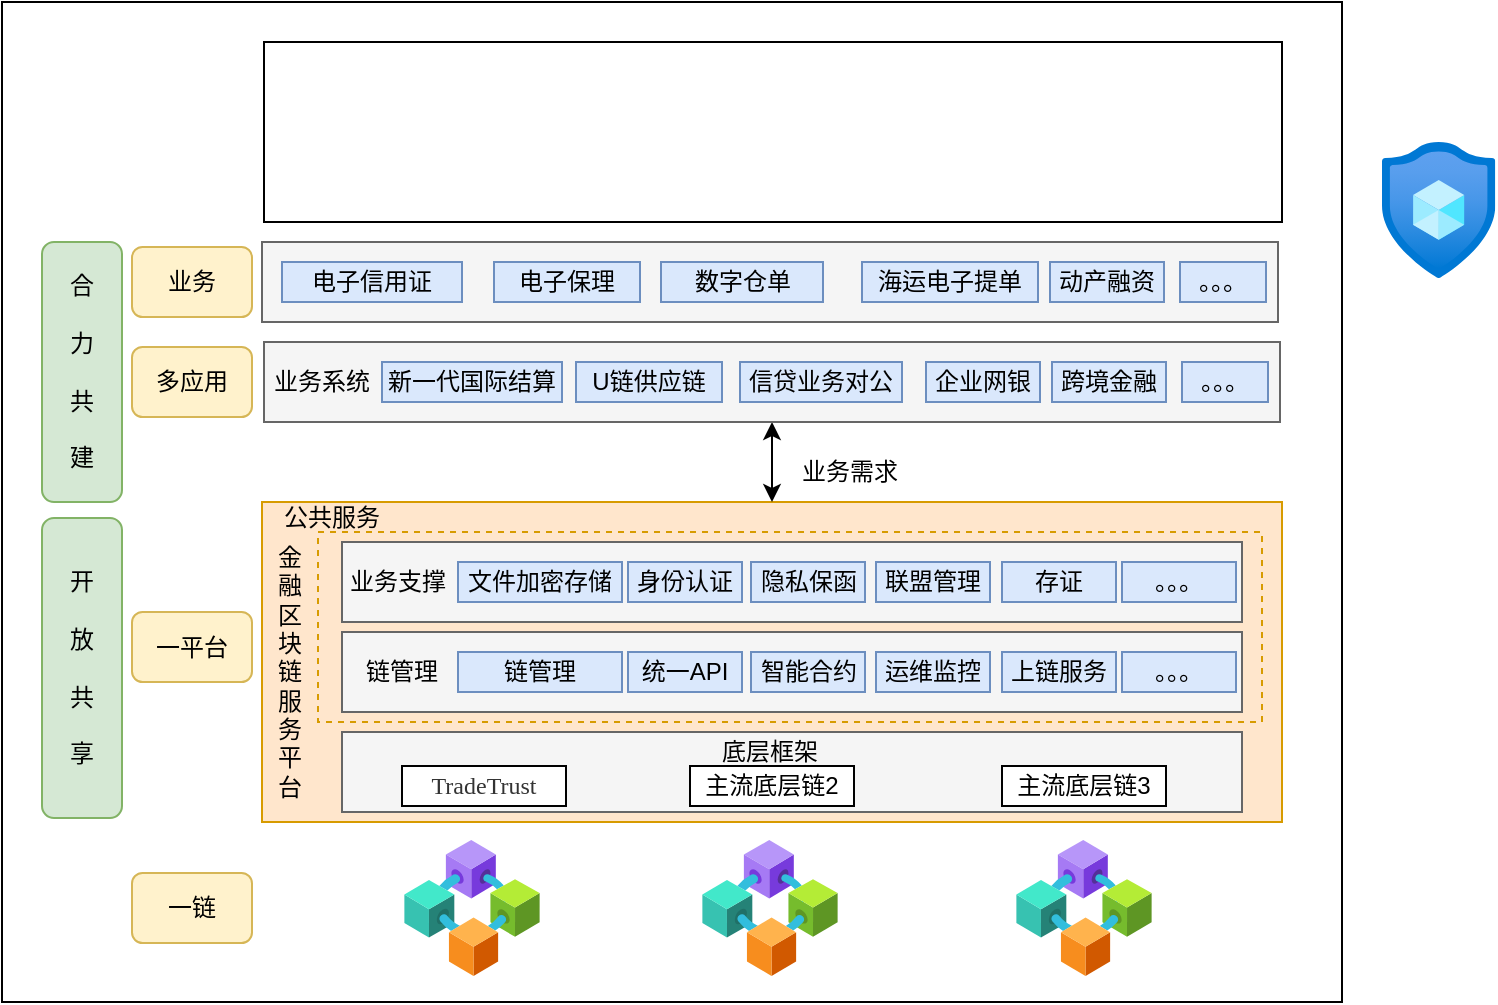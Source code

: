 <mxfile version="24.7.6">
  <diagram name="第 1 页" id="HVEd149PK0xNTbG2jpzg">
    <mxGraphModel dx="954" dy="496" grid="1" gridSize="10" guides="1" tooltips="1" connect="1" arrows="1" fold="1" page="1" pageScale="1" pageWidth="827" pageHeight="1169" math="0" shadow="0">
      <root>
        <mxCell id="0" />
        <mxCell id="1" parent="0" />
        <mxCell id="_ynqaItv0I7GKupnkFLt-1" value="" style="rounded=0;whiteSpace=wrap;html=1;" parent="1" vertex="1">
          <mxGeometry x="30" y="20" width="670" height="500" as="geometry" />
        </mxCell>
        <mxCell id="_ynqaItv0I7GKupnkFLt-2" value="开&lt;div&gt;&lt;br&gt;&lt;/div&gt;&lt;div&gt;放&lt;div&gt;&lt;br&gt;&lt;/div&gt;&lt;div&gt;共&lt;/div&gt;&lt;div&gt;&lt;br&gt;&lt;/div&gt;&lt;div&gt;享&lt;/div&gt;&lt;/div&gt;" style="rounded=1;whiteSpace=wrap;html=1;fillColor=#d5e8d4;strokeColor=#82b366;" parent="1" vertex="1">
          <mxGeometry x="50" y="278" width="40" height="150" as="geometry" />
        </mxCell>
        <mxCell id="_ynqaItv0I7GKupnkFLt-3" value="合&lt;div&gt;&lt;br&gt;&lt;/div&gt;&lt;div&gt;力&lt;div&gt;&lt;br&gt;&lt;/div&gt;&lt;div&gt;共&lt;/div&gt;&lt;div&gt;&lt;br&gt;&lt;/div&gt;&lt;div&gt;建&lt;/div&gt;&lt;/div&gt;" style="rounded=1;whiteSpace=wrap;html=1;fillColor=#d5e8d4;strokeColor=#82b366;" parent="1" vertex="1">
          <mxGeometry x="50" y="140" width="40" height="130" as="geometry" />
        </mxCell>
        <mxCell id="_ynqaItv0I7GKupnkFLt-4" value="" style="rounded=0;whiteSpace=wrap;html=1;fillColor=#ffe6cc;strokeColor=#d79b00;" parent="1" vertex="1">
          <mxGeometry x="160" y="270" width="510" height="160" as="geometry" />
        </mxCell>
        <mxCell id="_ynqaItv0I7GKupnkFLt-5" value="一平台" style="rounded=1;whiteSpace=wrap;html=1;fillColor=#fff2cc;strokeColor=#d6b656;" parent="1" vertex="1">
          <mxGeometry x="95" y="325" width="60" height="35" as="geometry" />
        </mxCell>
        <mxCell id="_ynqaItv0I7GKupnkFLt-6" value="金&lt;div&gt;融&lt;/div&gt;&lt;div&gt;区&lt;/div&gt;&lt;div&gt;块&lt;/div&gt;&lt;div&gt;链&lt;/div&gt;&lt;div&gt;服&lt;/div&gt;&lt;div&gt;务&lt;/div&gt;&lt;div&gt;平&lt;/div&gt;&lt;div&gt;台&lt;/div&gt;" style="text;html=1;align=center;verticalAlign=middle;whiteSpace=wrap;rounded=0;" parent="1" vertex="1">
          <mxGeometry x="160" y="285" width="28" height="140" as="geometry" />
        </mxCell>
        <mxCell id="_ynqaItv0I7GKupnkFLt-7" value="" style="rounded=0;whiteSpace=wrap;html=1;dashed=1;fillColor=#ffe6cc;strokeColor=#d79b00;" parent="1" vertex="1">
          <mxGeometry x="188" y="285" width="472" height="95" as="geometry" />
        </mxCell>
        <mxCell id="_ynqaItv0I7GKupnkFLt-8" value="" style="rounded=0;whiteSpace=wrap;html=1;fillColor=#f5f5f5;fontColor=#333333;strokeColor=#666666;" parent="1" vertex="1">
          <mxGeometry x="200" y="290" width="450" height="40" as="geometry" />
        </mxCell>
        <mxCell id="_ynqaItv0I7GKupnkFLt-9" value="" style="rounded=0;whiteSpace=wrap;html=1;fillColor=#f5f5f5;fontColor=#333333;strokeColor=#666666;" parent="1" vertex="1">
          <mxGeometry x="200" y="335" width="450" height="40" as="geometry" />
        </mxCell>
        <mxCell id="_ynqaItv0I7GKupnkFLt-10" value="文件加密存储" style="rounded=0;whiteSpace=wrap;html=1;fillColor=#dae8fc;strokeColor=#6c8ebf;" parent="1" vertex="1">
          <mxGeometry x="258" y="300" width="82" height="20" as="geometry" />
        </mxCell>
        <mxCell id="_ynqaItv0I7GKupnkFLt-11" value="业务支撑" style="text;html=1;align=center;verticalAlign=middle;whiteSpace=wrap;rounded=0;" parent="1" vertex="1">
          <mxGeometry x="198" y="295" width="60" height="30" as="geometry" />
        </mxCell>
        <mxCell id="-gDNM5G--wo878solXUZ-1" value="身份认证" style="rounded=0;whiteSpace=wrap;html=1;fillColor=#dae8fc;strokeColor=#6c8ebf;" vertex="1" parent="1">
          <mxGeometry x="343" y="300" width="57" height="20" as="geometry" />
        </mxCell>
        <mxCell id="-gDNM5G--wo878solXUZ-2" value="隐私保函" style="rounded=0;whiteSpace=wrap;html=1;fillColor=#dae8fc;strokeColor=#6c8ebf;" vertex="1" parent="1">
          <mxGeometry x="404.5" y="300" width="57" height="20" as="geometry" />
        </mxCell>
        <mxCell id="-gDNM5G--wo878solXUZ-3" value="联盟管理" style="rounded=0;whiteSpace=wrap;html=1;fillColor=#dae8fc;strokeColor=#6c8ebf;" vertex="1" parent="1">
          <mxGeometry x="467" y="300" width="57" height="20" as="geometry" />
        </mxCell>
        <mxCell id="-gDNM5G--wo878solXUZ-4" value="存证" style="rounded=0;whiteSpace=wrap;html=1;fillColor=#dae8fc;strokeColor=#6c8ebf;" vertex="1" parent="1">
          <mxGeometry x="530" y="300" width="57" height="20" as="geometry" />
        </mxCell>
        <mxCell id="-gDNM5G--wo878solXUZ-5" value="。。。" style="rounded=0;whiteSpace=wrap;html=1;fillColor=#dae8fc;strokeColor=#6c8ebf;" vertex="1" parent="1">
          <mxGeometry x="590" y="300" width="57" height="20" as="geometry" />
        </mxCell>
        <mxCell id="-gDNM5G--wo878solXUZ-8" value="链管理" style="rounded=0;whiteSpace=wrap;html=1;fillColor=#dae8fc;strokeColor=#6c8ebf;" vertex="1" parent="1">
          <mxGeometry x="258" y="345" width="82" height="20" as="geometry" />
        </mxCell>
        <mxCell id="-gDNM5G--wo878solXUZ-9" value="统一API" style="rounded=0;whiteSpace=wrap;html=1;fillColor=#dae8fc;strokeColor=#6c8ebf;" vertex="1" parent="1">
          <mxGeometry x="343" y="345" width="57" height="20" as="geometry" />
        </mxCell>
        <mxCell id="-gDNM5G--wo878solXUZ-10" value="智能合约" style="rounded=0;whiteSpace=wrap;html=1;fillColor=#dae8fc;strokeColor=#6c8ebf;" vertex="1" parent="1">
          <mxGeometry x="404.5" y="345" width="57" height="20" as="geometry" />
        </mxCell>
        <mxCell id="-gDNM5G--wo878solXUZ-11" value="运维监控" style="rounded=0;whiteSpace=wrap;html=1;fillColor=#dae8fc;strokeColor=#6c8ebf;" vertex="1" parent="1">
          <mxGeometry x="467" y="345" width="57" height="20" as="geometry" />
        </mxCell>
        <mxCell id="-gDNM5G--wo878solXUZ-12" value="上链服务" style="rounded=0;whiteSpace=wrap;html=1;fillColor=#dae8fc;strokeColor=#6c8ebf;" vertex="1" parent="1">
          <mxGeometry x="530" y="345" width="57" height="20" as="geometry" />
        </mxCell>
        <mxCell id="-gDNM5G--wo878solXUZ-13" value="。。。" style="rounded=0;whiteSpace=wrap;html=1;fillColor=#dae8fc;strokeColor=#6c8ebf;" vertex="1" parent="1">
          <mxGeometry x="590" y="345" width="57" height="20" as="geometry" />
        </mxCell>
        <mxCell id="-gDNM5G--wo878solXUZ-14" value="链管理" style="text;html=1;align=center;verticalAlign=middle;whiteSpace=wrap;rounded=0;" vertex="1" parent="1">
          <mxGeometry x="200" y="340" width="60" height="30" as="geometry" />
        </mxCell>
        <mxCell id="-gDNM5G--wo878solXUZ-15" value="" style="rounded=0;whiteSpace=wrap;html=1;fillColor=#f5f5f5;fontColor=#333333;strokeColor=#666666;" vertex="1" parent="1">
          <mxGeometry x="200" y="385" width="450" height="40" as="geometry" />
        </mxCell>
        <mxCell id="-gDNM5G--wo878solXUZ-16" value="底层框架" style="text;html=1;align=center;verticalAlign=middle;whiteSpace=wrap;rounded=0;" vertex="1" parent="1">
          <mxGeometry x="384" y="380" width="60" height="30" as="geometry" />
        </mxCell>
        <mxCell id="-gDNM5G--wo878solXUZ-17" value="&lt;span style=&quot;color: rgb(51, 51, 51); font-family: 宋体; text-align: justify; text-indent: 32px;&quot;&gt;&lt;font style=&quot;font-size: 12px;&quot;&gt;TradeTrust&lt;/font&gt;&lt;/span&gt;" style="rounded=0;whiteSpace=wrap;html=1;" vertex="1" parent="1">
          <mxGeometry x="230" y="402" width="82" height="20" as="geometry" />
        </mxCell>
        <mxCell id="-gDNM5G--wo878solXUZ-18" value="主流底层链2" style="rounded=0;whiteSpace=wrap;html=1;" vertex="1" parent="1">
          <mxGeometry x="374" y="402" width="82" height="20" as="geometry" />
        </mxCell>
        <mxCell id="-gDNM5G--wo878solXUZ-19" value="主流底层链3" style="rounded=0;whiteSpace=wrap;html=1;" vertex="1" parent="1">
          <mxGeometry x="530" y="402" width="82" height="20" as="geometry" />
        </mxCell>
        <mxCell id="-gDNM5G--wo878solXUZ-81" value="公共服务" style="text;html=1;align=center;verticalAlign=middle;whiteSpace=wrap;rounded=0;" vertex="1" parent="1">
          <mxGeometry x="165" y="263" width="60" height="30" as="geometry" />
        </mxCell>
        <mxCell id="-gDNM5G--wo878solXUZ-85" value="" style="endArrow=classic;startArrow=classic;html=1;rounded=0;exitX=0.5;exitY=0;exitDx=0;exitDy=0;entryX=0.5;entryY=1;entryDx=0;entryDy=0;" edge="1" parent="1" source="_ynqaItv0I7GKupnkFLt-4" target="-gDNM5G--wo878solXUZ-88">
          <mxGeometry width="50" height="50" relative="1" as="geometry">
            <mxPoint x="350" y="287" as="sourcePoint" />
            <mxPoint x="414" y="236" as="targetPoint" />
          </mxGeometry>
        </mxCell>
        <mxCell id="-gDNM5G--wo878solXUZ-86" value="业务需求" style="text;html=1;align=center;verticalAlign=middle;whiteSpace=wrap;rounded=0;" vertex="1" parent="1">
          <mxGeometry x="423.5" y="240" width="60" height="30" as="geometry" />
        </mxCell>
        <mxCell id="-gDNM5G--wo878solXUZ-88" value="" style="rounded=0;whiteSpace=wrap;html=1;fillColor=#f5f5f5;fontColor=#333333;strokeColor=#666666;" vertex="1" parent="1">
          <mxGeometry x="161" y="190" width="508" height="40" as="geometry" />
        </mxCell>
        <mxCell id="-gDNM5G--wo878solXUZ-89" value="新一代国际结算" style="rounded=0;whiteSpace=wrap;html=1;fillColor=#dae8fc;strokeColor=#6c8ebf;" vertex="1" parent="1">
          <mxGeometry x="220" y="200" width="90" height="20" as="geometry" />
        </mxCell>
        <mxCell id="-gDNM5G--wo878solXUZ-90" value="业务系统" style="text;html=1;align=center;verticalAlign=middle;whiteSpace=wrap;rounded=0;" vertex="1" parent="1">
          <mxGeometry x="160" y="195" width="60" height="30" as="geometry" />
        </mxCell>
        <mxCell id="-gDNM5G--wo878solXUZ-92" value="U链供应链" style="rounded=0;whiteSpace=wrap;html=1;fillColor=#dae8fc;strokeColor=#6c8ebf;" vertex="1" parent="1">
          <mxGeometry x="317" y="200" width="73" height="20" as="geometry" />
        </mxCell>
        <mxCell id="-gDNM5G--wo878solXUZ-93" value="信贷业务对公" style="rounded=0;whiteSpace=wrap;html=1;fillColor=#dae8fc;strokeColor=#6c8ebf;" vertex="1" parent="1">
          <mxGeometry x="399" y="200" width="81" height="20" as="geometry" />
        </mxCell>
        <mxCell id="-gDNM5G--wo878solXUZ-94" value="企业网银" style="rounded=0;whiteSpace=wrap;html=1;fillColor=#dae8fc;strokeColor=#6c8ebf;" vertex="1" parent="1">
          <mxGeometry x="492" y="200" width="57" height="20" as="geometry" />
        </mxCell>
        <mxCell id="-gDNM5G--wo878solXUZ-95" value="。。。" style="rounded=0;whiteSpace=wrap;html=1;fillColor=#dae8fc;strokeColor=#6c8ebf;" vertex="1" parent="1">
          <mxGeometry x="620" y="200" width="43" height="20" as="geometry" />
        </mxCell>
        <mxCell id="-gDNM5G--wo878solXUZ-96" value="跨境金融" style="rounded=0;whiteSpace=wrap;html=1;fillColor=#dae8fc;strokeColor=#6c8ebf;" vertex="1" parent="1">
          <mxGeometry x="555" y="200" width="57" height="20" as="geometry" />
        </mxCell>
        <mxCell id="-gDNM5G--wo878solXUZ-97" value="" style="rounded=0;whiteSpace=wrap;html=1;fillColor=#f5f5f5;fontColor=#333333;strokeColor=#666666;" vertex="1" parent="1">
          <mxGeometry x="160" y="140" width="508" height="40" as="geometry" />
        </mxCell>
        <mxCell id="-gDNM5G--wo878solXUZ-98" value="电子信用证" style="rounded=0;whiteSpace=wrap;html=1;fillColor=#dae8fc;strokeColor=#6c8ebf;" vertex="1" parent="1">
          <mxGeometry x="170" y="150" width="90" height="20" as="geometry" />
        </mxCell>
        <mxCell id="-gDNM5G--wo878solXUZ-100" value="电子保理" style="rounded=0;whiteSpace=wrap;html=1;fillColor=#dae8fc;strokeColor=#6c8ebf;" vertex="1" parent="1">
          <mxGeometry x="276" y="150" width="73" height="20" as="geometry" />
        </mxCell>
        <mxCell id="-gDNM5G--wo878solXUZ-101" value="数字仓单" style="rounded=0;whiteSpace=wrap;html=1;fillColor=#dae8fc;strokeColor=#6c8ebf;" vertex="1" parent="1">
          <mxGeometry x="359.5" y="150" width="81" height="20" as="geometry" />
        </mxCell>
        <mxCell id="-gDNM5G--wo878solXUZ-102" value="海运电子提单" style="rounded=0;whiteSpace=wrap;html=1;fillColor=#dae8fc;strokeColor=#6c8ebf;" vertex="1" parent="1">
          <mxGeometry x="460" y="150" width="88" height="20" as="geometry" />
        </mxCell>
        <mxCell id="-gDNM5G--wo878solXUZ-103" value="。。。" style="rounded=0;whiteSpace=wrap;html=1;fillColor=#dae8fc;strokeColor=#6c8ebf;" vertex="1" parent="1">
          <mxGeometry x="619" y="150" width="43" height="20" as="geometry" />
        </mxCell>
        <mxCell id="-gDNM5G--wo878solXUZ-104" value="动产融资" style="rounded=0;whiteSpace=wrap;html=1;fillColor=#dae8fc;strokeColor=#6c8ebf;" vertex="1" parent="1">
          <mxGeometry x="554" y="150" width="57" height="20" as="geometry" />
        </mxCell>
        <mxCell id="-gDNM5G--wo878solXUZ-105" value="一链" style="rounded=1;whiteSpace=wrap;html=1;fillColor=#fff2cc;strokeColor=#d6b656;" vertex="1" parent="1">
          <mxGeometry x="95" y="455.5" width="60" height="35" as="geometry" />
        </mxCell>
        <mxCell id="-gDNM5G--wo878solXUZ-106" value="多应用" style="rounded=1;whiteSpace=wrap;html=1;fillColor=#fff2cc;strokeColor=#d6b656;" vertex="1" parent="1">
          <mxGeometry x="95" y="192.5" width="60" height="35" as="geometry" />
        </mxCell>
        <mxCell id="-gDNM5G--wo878solXUZ-108" value="业务" style="rounded=1;whiteSpace=wrap;html=1;fillColor=#fff2cc;strokeColor=#d6b656;" vertex="1" parent="1">
          <mxGeometry x="95" y="142.5" width="60" height="35" as="geometry" />
        </mxCell>
        <mxCell id="-gDNM5G--wo878solXUZ-110" value="" style="rounded=0;whiteSpace=wrap;html=1;" vertex="1" parent="1">
          <mxGeometry x="161" y="40" width="509" height="90" as="geometry" />
        </mxCell>
        <mxCell id="-gDNM5G--wo878solXUZ-111" value="" style="image;aspect=fixed;html=1;points=[];align=center;fontSize=12;image=img/lib/azure2/blockchain/Consortium.svg;" vertex="1" parent="1">
          <mxGeometry x="231" y="439" width="68" height="68" as="geometry" />
        </mxCell>
        <mxCell id="-gDNM5G--wo878solXUZ-112" value="" style="image;aspect=fixed;html=1;points=[];align=center;fontSize=12;image=img/lib/azure2/blockchain/Consortium.svg;" vertex="1" parent="1">
          <mxGeometry x="537" y="439" width="68" height="68" as="geometry" />
        </mxCell>
        <mxCell id="-gDNM5G--wo878solXUZ-113" value="" style="image;aspect=fixed;html=1;points=[];align=center;fontSize=12;image=img/lib/azure2/blockchain/Consortium.svg;" vertex="1" parent="1">
          <mxGeometry x="380" y="439" width="68" height="68" as="geometry" />
        </mxCell>
        <mxCell id="-gDNM5G--wo878solXUZ-114" value="" style="image;aspect=fixed;html=1;points=[];align=center;fontSize=12;image=img/lib/azure2/other/Resource_Guard.svg;" vertex="1" parent="1">
          <mxGeometry x="720" y="90" width="56.64" height="68" as="geometry" />
        </mxCell>
      </root>
    </mxGraphModel>
  </diagram>
</mxfile>
